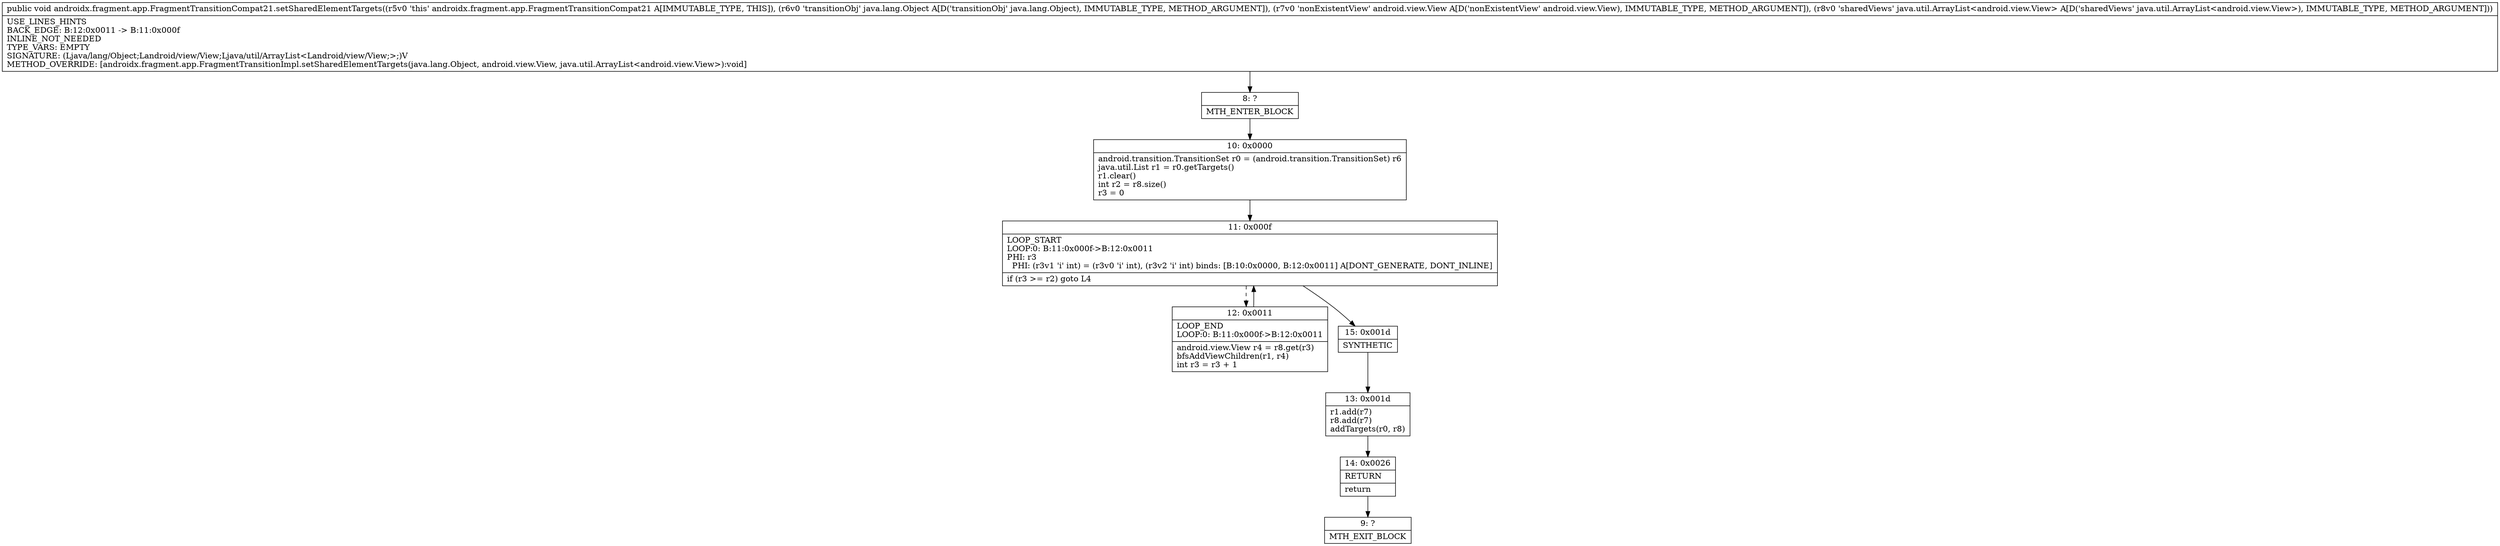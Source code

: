 digraph "CFG forandroidx.fragment.app.FragmentTransitionCompat21.setSharedElementTargets(Ljava\/lang\/Object;Landroid\/view\/View;Ljava\/util\/ArrayList;)V" {
Node_8 [shape=record,label="{8\:\ ?|MTH_ENTER_BLOCK\l}"];
Node_10 [shape=record,label="{10\:\ 0x0000|android.transition.TransitionSet r0 = (android.transition.TransitionSet) r6\ljava.util.List r1 = r0.getTargets()\lr1.clear()\lint r2 = r8.size()\lr3 = 0\l}"];
Node_11 [shape=record,label="{11\:\ 0x000f|LOOP_START\lLOOP:0: B:11:0x000f\-\>B:12:0x0011\lPHI: r3 \l  PHI: (r3v1 'i' int) = (r3v0 'i' int), (r3v2 'i' int) binds: [B:10:0x0000, B:12:0x0011] A[DONT_GENERATE, DONT_INLINE]\l|if (r3 \>= r2) goto L4\l}"];
Node_12 [shape=record,label="{12\:\ 0x0011|LOOP_END\lLOOP:0: B:11:0x000f\-\>B:12:0x0011\l|android.view.View r4 = r8.get(r3)\lbfsAddViewChildren(r1, r4)\lint r3 = r3 + 1\l}"];
Node_15 [shape=record,label="{15\:\ 0x001d|SYNTHETIC\l}"];
Node_13 [shape=record,label="{13\:\ 0x001d|r1.add(r7)\lr8.add(r7)\laddTargets(r0, r8)\l}"];
Node_14 [shape=record,label="{14\:\ 0x0026|RETURN\l|return\l}"];
Node_9 [shape=record,label="{9\:\ ?|MTH_EXIT_BLOCK\l}"];
MethodNode[shape=record,label="{public void androidx.fragment.app.FragmentTransitionCompat21.setSharedElementTargets((r5v0 'this' androidx.fragment.app.FragmentTransitionCompat21 A[IMMUTABLE_TYPE, THIS]), (r6v0 'transitionObj' java.lang.Object A[D('transitionObj' java.lang.Object), IMMUTABLE_TYPE, METHOD_ARGUMENT]), (r7v0 'nonExistentView' android.view.View A[D('nonExistentView' android.view.View), IMMUTABLE_TYPE, METHOD_ARGUMENT]), (r8v0 'sharedViews' java.util.ArrayList\<android.view.View\> A[D('sharedViews' java.util.ArrayList\<android.view.View\>), IMMUTABLE_TYPE, METHOD_ARGUMENT]))  | USE_LINES_HINTS\lBACK_EDGE: B:12:0x0011 \-\> B:11:0x000f\lINLINE_NOT_NEEDED\lTYPE_VARS: EMPTY\lSIGNATURE: (Ljava\/lang\/Object;Landroid\/view\/View;Ljava\/util\/ArrayList\<Landroid\/view\/View;\>;)V\lMETHOD_OVERRIDE: [androidx.fragment.app.FragmentTransitionImpl.setSharedElementTargets(java.lang.Object, android.view.View, java.util.ArrayList\<android.view.View\>):void]\l}"];
MethodNode -> Node_8;Node_8 -> Node_10;
Node_10 -> Node_11;
Node_11 -> Node_12[style=dashed];
Node_11 -> Node_15;
Node_12 -> Node_11;
Node_15 -> Node_13;
Node_13 -> Node_14;
Node_14 -> Node_9;
}

